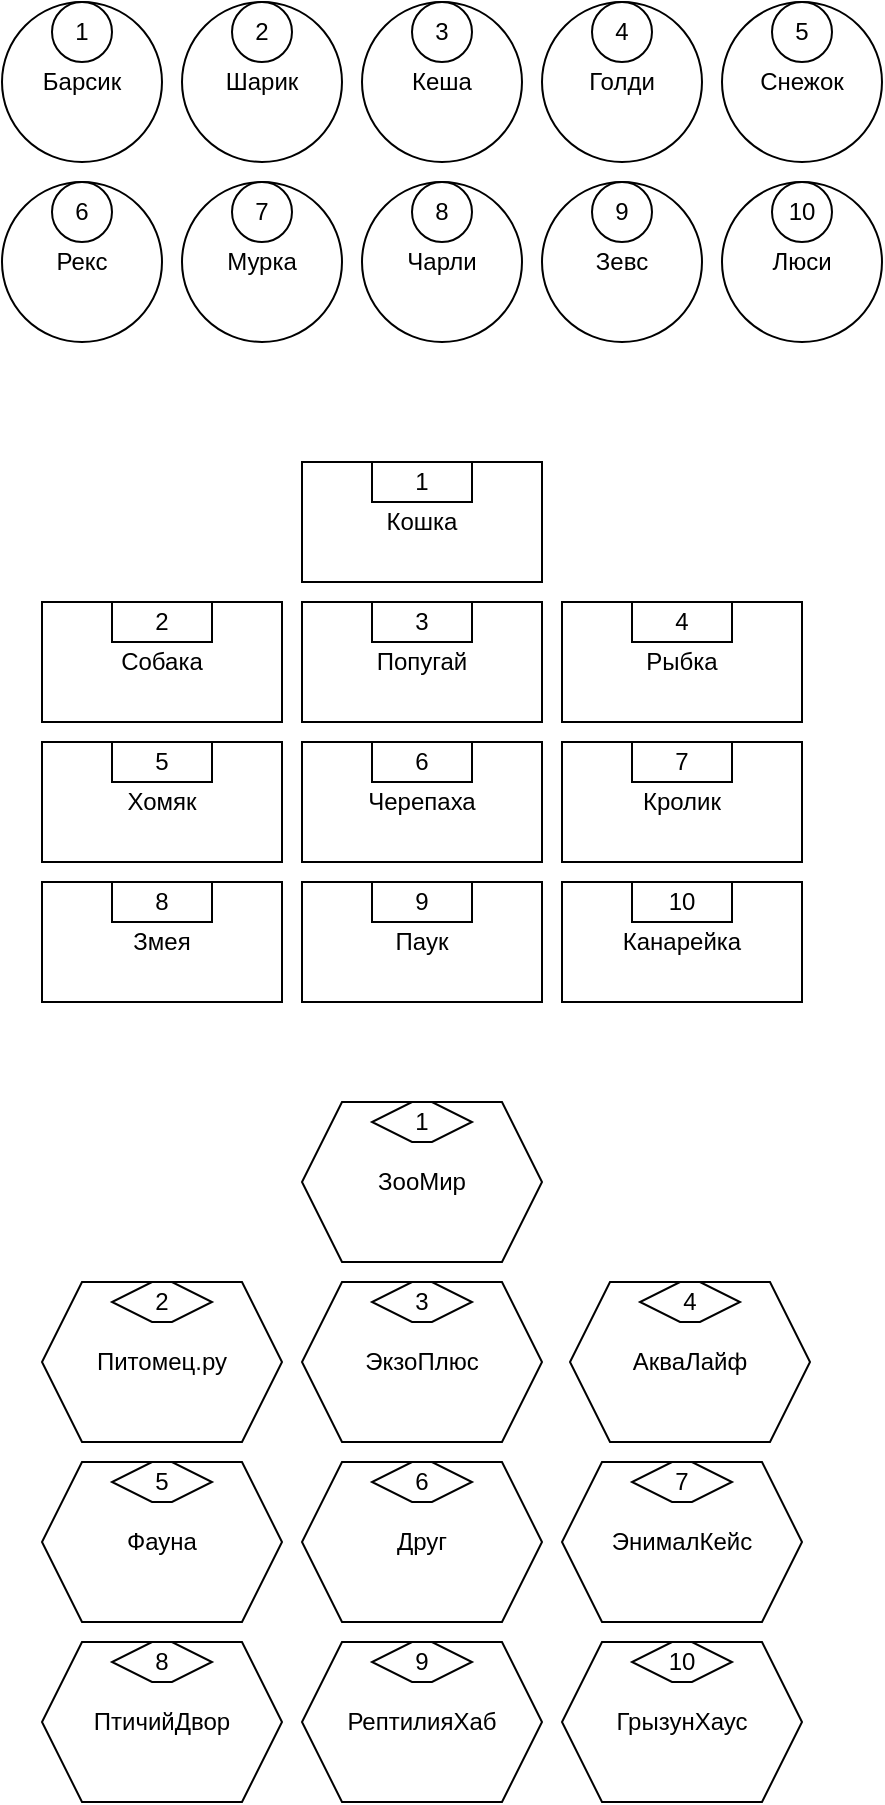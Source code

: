<mxfile version="27.0.3" pages="4">
  <diagram name="Структура данных (Узлы)" id="15qBruX4MqZ-LwKym5VI">
    <mxGraphModel dx="467" dy="623" grid="1" gridSize="10" guides="1" tooltips="1" connect="1" arrows="1" fold="1" page="1" pageScale="1" pageWidth="827" pageHeight="1169" math="0" shadow="0">
      <root>
        <mxCell id="0" />
        <mxCell id="1" parent="0" />
        <mxCell id="lPIlphAy05by9hnTSTYe-3" value="" style="group" vertex="1" connectable="0" parent="1">
          <mxGeometry x="130" y="220" width="80" height="80" as="geometry" />
        </mxCell>
        <mxCell id="lPIlphAy05by9hnTSTYe-1" value="Барсик" style="ellipse;whiteSpace=wrap;html=1;aspect=fixed;" vertex="1" parent="lPIlphAy05by9hnTSTYe-3">
          <mxGeometry width="80" height="80" as="geometry" />
        </mxCell>
        <mxCell id="lPIlphAy05by9hnTSTYe-22" style="edgeStyle=none;curved=1;rounded=0;orthogonalLoop=1;jettySize=auto;html=1;exitX=0.5;exitY=1;exitDx=0;exitDy=0;fontSize=12;startSize=8;endSize=8;" edge="1" parent="lPIlphAy05by9hnTSTYe-3" source="lPIlphAy05by9hnTSTYe-2" target="lPIlphAy05by9hnTSTYe-1">
          <mxGeometry relative="1" as="geometry" />
        </mxCell>
        <mxCell id="lPIlphAy05by9hnTSTYe-2" value="1" style="ellipse;whiteSpace=wrap;html=1;aspect=fixed;" vertex="1" parent="lPIlphAy05by9hnTSTYe-3">
          <mxGeometry x="25" width="30" height="30" as="geometry" />
        </mxCell>
        <mxCell id="lPIlphAy05by9hnTSTYe-4" value="" style="group" vertex="1" connectable="0" parent="1">
          <mxGeometry x="220" y="310" width="80" height="80" as="geometry" />
        </mxCell>
        <mxCell id="lPIlphAy05by9hnTSTYe-5" value="Мурка" style="ellipse;whiteSpace=wrap;html=1;aspect=fixed;" vertex="1" parent="lPIlphAy05by9hnTSTYe-4">
          <mxGeometry width="80" height="80" as="geometry" />
        </mxCell>
        <mxCell id="lPIlphAy05by9hnTSTYe-6" value="7" style="ellipse;whiteSpace=wrap;html=1;aspect=fixed;" vertex="1" parent="lPIlphAy05by9hnTSTYe-4">
          <mxGeometry x="25" width="30" height="30" as="geometry" />
        </mxCell>
        <mxCell id="lPIlphAy05by9hnTSTYe-7" value="" style="group" vertex="1" connectable="0" parent="1">
          <mxGeometry x="310" y="220" width="80" height="80" as="geometry" />
        </mxCell>
        <mxCell id="lPIlphAy05by9hnTSTYe-8" value="Кеша" style="ellipse;whiteSpace=wrap;html=1;aspect=fixed;" vertex="1" parent="lPIlphAy05by9hnTSTYe-7">
          <mxGeometry width="80" height="80" as="geometry" />
        </mxCell>
        <mxCell id="lPIlphAy05by9hnTSTYe-9" value="3" style="ellipse;whiteSpace=wrap;html=1;aspect=fixed;" vertex="1" parent="lPIlphAy05by9hnTSTYe-7">
          <mxGeometry x="25" width="30" height="30" as="geometry" />
        </mxCell>
        <mxCell id="lPIlphAy05by9hnTSTYe-10" value="" style="group" vertex="1" connectable="0" parent="1">
          <mxGeometry x="220" y="220" width="80" height="80" as="geometry" />
        </mxCell>
        <mxCell id="lPIlphAy05by9hnTSTYe-11" value="Шарик" style="ellipse;whiteSpace=wrap;html=1;aspect=fixed;" vertex="1" parent="lPIlphAy05by9hnTSTYe-10">
          <mxGeometry width="80" height="80" as="geometry" />
        </mxCell>
        <mxCell id="lPIlphAy05by9hnTSTYe-12" value="2" style="ellipse;whiteSpace=wrap;html=1;aspect=fixed;" vertex="1" parent="lPIlphAy05by9hnTSTYe-10">
          <mxGeometry x="25" width="30" height="30" as="geometry" />
        </mxCell>
        <mxCell id="lPIlphAy05by9hnTSTYe-13" value="" style="group" vertex="1" connectable="0" parent="1">
          <mxGeometry x="400" y="220" width="80" height="80" as="geometry" />
        </mxCell>
        <mxCell id="lPIlphAy05by9hnTSTYe-14" value="Голди" style="ellipse;whiteSpace=wrap;html=1;aspect=fixed;" vertex="1" parent="lPIlphAy05by9hnTSTYe-13">
          <mxGeometry width="80" height="80" as="geometry" />
        </mxCell>
        <mxCell id="lPIlphAy05by9hnTSTYe-15" value="4" style="ellipse;whiteSpace=wrap;html=1;aspect=fixed;" vertex="1" parent="lPIlphAy05by9hnTSTYe-13">
          <mxGeometry x="25" width="30" height="30" as="geometry" />
        </mxCell>
        <mxCell id="lPIlphAy05by9hnTSTYe-16" value="" style="group" vertex="1" connectable="0" parent="1">
          <mxGeometry x="310" y="310" width="80" height="80" as="geometry" />
        </mxCell>
        <mxCell id="lPIlphAy05by9hnTSTYe-17" value="Чарли" style="ellipse;whiteSpace=wrap;html=1;aspect=fixed;" vertex="1" parent="lPIlphAy05by9hnTSTYe-16">
          <mxGeometry width="80" height="80" as="geometry" />
        </mxCell>
        <mxCell id="lPIlphAy05by9hnTSTYe-18" value="8" style="ellipse;whiteSpace=wrap;html=1;aspect=fixed;" vertex="1" parent="lPIlphAy05by9hnTSTYe-16">
          <mxGeometry x="25" width="30" height="30" as="geometry" />
        </mxCell>
        <mxCell id="lPIlphAy05by9hnTSTYe-19" value="" style="group" vertex="1" connectable="0" parent="1">
          <mxGeometry x="130" y="310" width="80" height="80" as="geometry" />
        </mxCell>
        <mxCell id="lPIlphAy05by9hnTSTYe-20" value="Рекс" style="ellipse;whiteSpace=wrap;html=1;aspect=fixed;" vertex="1" parent="lPIlphAy05by9hnTSTYe-19">
          <mxGeometry width="80" height="80" as="geometry" />
        </mxCell>
        <mxCell id="lPIlphAy05by9hnTSTYe-21" value="6" style="ellipse;whiteSpace=wrap;html=1;aspect=fixed;" vertex="1" parent="lPIlphAy05by9hnTSTYe-19">
          <mxGeometry x="25" width="30" height="30" as="geometry" />
        </mxCell>
        <mxCell id="lPIlphAy05by9hnTSTYe-23" value="" style="group" vertex="1" connectable="0" parent="1">
          <mxGeometry x="400" y="310" width="80" height="80" as="geometry" />
        </mxCell>
        <mxCell id="lPIlphAy05by9hnTSTYe-24" value="Зевс" style="ellipse;whiteSpace=wrap;html=1;aspect=fixed;" vertex="1" parent="lPIlphAy05by9hnTSTYe-23">
          <mxGeometry width="80" height="80" as="geometry" />
        </mxCell>
        <mxCell id="lPIlphAy05by9hnTSTYe-25" value="9" style="ellipse;whiteSpace=wrap;html=1;aspect=fixed;" vertex="1" parent="lPIlphAy05by9hnTSTYe-23">
          <mxGeometry x="25" width="30" height="30" as="geometry" />
        </mxCell>
        <mxCell id="lPIlphAy05by9hnTSTYe-26" value="" style="group" vertex="1" connectable="0" parent="1">
          <mxGeometry x="490" y="220" width="80" height="80" as="geometry" />
        </mxCell>
        <mxCell id="lPIlphAy05by9hnTSTYe-27" value="Снежок" style="ellipse;whiteSpace=wrap;html=1;aspect=fixed;" vertex="1" parent="lPIlphAy05by9hnTSTYe-26">
          <mxGeometry width="80" height="80" as="geometry" />
        </mxCell>
        <mxCell id="lPIlphAy05by9hnTSTYe-28" value="5" style="ellipse;whiteSpace=wrap;html=1;aspect=fixed;" vertex="1" parent="lPIlphAy05by9hnTSTYe-26">
          <mxGeometry x="25" width="30" height="30" as="geometry" />
        </mxCell>
        <mxCell id="lPIlphAy05by9hnTSTYe-30" value="" style="group" vertex="1" connectable="0" parent="1">
          <mxGeometry x="490" y="310" width="80" height="80" as="geometry" />
        </mxCell>
        <mxCell id="lPIlphAy05by9hnTSTYe-31" value="Люси" style="ellipse;whiteSpace=wrap;html=1;aspect=fixed;" vertex="1" parent="lPIlphAy05by9hnTSTYe-30">
          <mxGeometry width="80" height="80" as="geometry" />
        </mxCell>
        <mxCell id="lPIlphAy05by9hnTSTYe-32" value="10" style="ellipse;whiteSpace=wrap;html=1;aspect=fixed;" vertex="1" parent="lPIlphAy05by9hnTSTYe-30">
          <mxGeometry x="25" width="30" height="30" as="geometry" />
        </mxCell>
        <mxCell id="lPIlphAy05by9hnTSTYe-39" value="" style="group" vertex="1" connectable="0" parent="1">
          <mxGeometry x="280" y="450" width="120" height="60" as="geometry" />
        </mxCell>
        <mxCell id="lPIlphAy05by9hnTSTYe-37" value="Кошка" style="rounded=0;whiteSpace=wrap;html=1;" vertex="1" parent="lPIlphAy05by9hnTSTYe-39">
          <mxGeometry width="120" height="60" as="geometry" />
        </mxCell>
        <mxCell id="lPIlphAy05by9hnTSTYe-38" value="1" style="rounded=0;whiteSpace=wrap;html=1;" vertex="1" parent="lPIlphAy05by9hnTSTYe-39">
          <mxGeometry x="35" width="50" height="20" as="geometry" />
        </mxCell>
        <mxCell id="lPIlphAy05by9hnTSTYe-40" value="" style="group" vertex="1" connectable="0" parent="1">
          <mxGeometry x="410" y="520" width="120" height="60" as="geometry" />
        </mxCell>
        <mxCell id="lPIlphAy05by9hnTSTYe-41" value="Рыбка" style="rounded=0;whiteSpace=wrap;html=1;" vertex="1" parent="lPIlphAy05by9hnTSTYe-40">
          <mxGeometry width="120" height="60" as="geometry" />
        </mxCell>
        <mxCell id="lPIlphAy05by9hnTSTYe-42" value="4" style="rounded=0;whiteSpace=wrap;html=1;" vertex="1" parent="lPIlphAy05by9hnTSTYe-40">
          <mxGeometry x="35" width="50" height="20" as="geometry" />
        </mxCell>
        <mxCell id="lPIlphAy05by9hnTSTYe-43" value="" style="group" vertex="1" connectable="0" parent="1">
          <mxGeometry x="280" y="520" width="120" height="60" as="geometry" />
        </mxCell>
        <mxCell id="lPIlphAy05by9hnTSTYe-44" value="Попугай" style="rounded=0;whiteSpace=wrap;html=1;" vertex="1" parent="lPIlphAy05by9hnTSTYe-43">
          <mxGeometry width="120" height="60" as="geometry" />
        </mxCell>
        <mxCell id="lPIlphAy05by9hnTSTYe-45" value="3" style="rounded=0;whiteSpace=wrap;html=1;" vertex="1" parent="lPIlphAy05by9hnTSTYe-43">
          <mxGeometry x="35" width="50" height="20" as="geometry" />
        </mxCell>
        <mxCell id="lPIlphAy05by9hnTSTYe-46" value="" style="group" vertex="1" connectable="0" parent="1">
          <mxGeometry x="150" y="520" width="120" height="60" as="geometry" />
        </mxCell>
        <mxCell id="lPIlphAy05by9hnTSTYe-47" value="Собака" style="rounded=0;whiteSpace=wrap;html=1;" vertex="1" parent="lPIlphAy05by9hnTSTYe-46">
          <mxGeometry width="120" height="60" as="geometry" />
        </mxCell>
        <mxCell id="lPIlphAy05by9hnTSTYe-48" value="2" style="rounded=0;whiteSpace=wrap;html=1;" vertex="1" parent="lPIlphAy05by9hnTSTYe-46">
          <mxGeometry x="35" width="50" height="20" as="geometry" />
        </mxCell>
        <mxCell id="lPIlphAy05by9hnTSTYe-49" value="" style="group" vertex="1" connectable="0" parent="1">
          <mxGeometry x="150" y="660" width="120" height="60" as="geometry" />
        </mxCell>
        <mxCell id="lPIlphAy05by9hnTSTYe-50" value="Змея" style="rounded=0;whiteSpace=wrap;html=1;" vertex="1" parent="lPIlphAy05by9hnTSTYe-49">
          <mxGeometry width="120" height="60" as="geometry" />
        </mxCell>
        <mxCell id="lPIlphAy05by9hnTSTYe-51" value="8" style="rounded=0;whiteSpace=wrap;html=1;" vertex="1" parent="lPIlphAy05by9hnTSTYe-49">
          <mxGeometry x="35" width="50" height="20" as="geometry" />
        </mxCell>
        <mxCell id="lPIlphAy05by9hnTSTYe-52" value="" style="group" vertex="1" connectable="0" parent="1">
          <mxGeometry x="280" y="660" width="120" height="60" as="geometry" />
        </mxCell>
        <mxCell id="lPIlphAy05by9hnTSTYe-53" value="Паук" style="rounded=0;whiteSpace=wrap;html=1;" vertex="1" parent="lPIlphAy05by9hnTSTYe-52">
          <mxGeometry width="120" height="60" as="geometry" />
        </mxCell>
        <mxCell id="lPIlphAy05by9hnTSTYe-54" value="9" style="rounded=0;whiteSpace=wrap;html=1;" vertex="1" parent="lPIlphAy05by9hnTSTYe-52">
          <mxGeometry x="35" width="50" height="20" as="geometry" />
        </mxCell>
        <mxCell id="lPIlphAy05by9hnTSTYe-55" value="" style="group" vertex="1" connectable="0" parent="1">
          <mxGeometry x="410" y="660" width="120" height="60" as="geometry" />
        </mxCell>
        <mxCell id="lPIlphAy05by9hnTSTYe-56" value="Канарейка" style="rounded=0;whiteSpace=wrap;html=1;" vertex="1" parent="lPIlphAy05by9hnTSTYe-55">
          <mxGeometry width="120" height="60" as="geometry" />
        </mxCell>
        <mxCell id="lPIlphAy05by9hnTSTYe-57" value="10" style="rounded=0;whiteSpace=wrap;html=1;" vertex="1" parent="lPIlphAy05by9hnTSTYe-55">
          <mxGeometry x="35" width="50" height="20" as="geometry" />
        </mxCell>
        <mxCell id="lPIlphAy05by9hnTSTYe-58" value="" style="group" vertex="1" connectable="0" parent="1">
          <mxGeometry x="410" y="590" width="120" height="60" as="geometry" />
        </mxCell>
        <mxCell id="lPIlphAy05by9hnTSTYe-59" value="Кролик" style="rounded=0;whiteSpace=wrap;html=1;" vertex="1" parent="lPIlphAy05by9hnTSTYe-58">
          <mxGeometry width="120" height="60" as="geometry" />
        </mxCell>
        <mxCell id="lPIlphAy05by9hnTSTYe-60" value="7" style="rounded=0;whiteSpace=wrap;html=1;" vertex="1" parent="lPIlphAy05by9hnTSTYe-58">
          <mxGeometry x="35" width="50" height="20" as="geometry" />
        </mxCell>
        <mxCell id="lPIlphAy05by9hnTSTYe-61" value="" style="group" vertex="1" connectable="0" parent="1">
          <mxGeometry x="280" y="590" width="120" height="60" as="geometry" />
        </mxCell>
        <mxCell id="lPIlphAy05by9hnTSTYe-62" value="Черепаха" style="rounded=0;whiteSpace=wrap;html=1;" vertex="1" parent="lPIlphAy05by9hnTSTYe-61">
          <mxGeometry width="120" height="60" as="geometry" />
        </mxCell>
        <mxCell id="lPIlphAy05by9hnTSTYe-63" value="6" style="rounded=0;whiteSpace=wrap;html=1;" vertex="1" parent="lPIlphAy05by9hnTSTYe-61">
          <mxGeometry x="35" width="50" height="20" as="geometry" />
        </mxCell>
        <mxCell id="lPIlphAy05by9hnTSTYe-64" value="" style="group" vertex="1" connectable="0" parent="1">
          <mxGeometry x="150" y="590" width="120" height="60" as="geometry" />
        </mxCell>
        <mxCell id="lPIlphAy05by9hnTSTYe-65" value="Хомяк" style="rounded=0;whiteSpace=wrap;html=1;" vertex="1" parent="lPIlphAy05by9hnTSTYe-64">
          <mxGeometry width="120" height="60" as="geometry" />
        </mxCell>
        <mxCell id="lPIlphAy05by9hnTSTYe-66" value="5" style="rounded=0;whiteSpace=wrap;html=1;" vertex="1" parent="lPIlphAy05by9hnTSTYe-64">
          <mxGeometry x="35" width="50" height="20" as="geometry" />
        </mxCell>
        <mxCell id="lPIlphAy05by9hnTSTYe-71" value="" style="group" vertex="1" connectable="0" parent="1">
          <mxGeometry x="414" y="860" width="120" height="80" as="geometry" />
        </mxCell>
        <mxCell id="lPIlphAy05by9hnTSTYe-68" value="АкваЛайф" style="shape=hexagon;perimeter=hexagonPerimeter2;whiteSpace=wrap;html=1;fixedSize=1;" vertex="1" parent="lPIlphAy05by9hnTSTYe-71">
          <mxGeometry width="120" height="80" as="geometry" />
        </mxCell>
        <mxCell id="lPIlphAy05by9hnTSTYe-69" value="4" style="shape=hexagon;perimeter=hexagonPerimeter2;whiteSpace=wrap;html=1;fixedSize=1;" vertex="1" parent="lPIlphAy05by9hnTSTYe-71">
          <mxGeometry x="35" width="50" height="20" as="geometry" />
        </mxCell>
        <mxCell id="lPIlphAy05by9hnTSTYe-72" value="" style="group" vertex="1" connectable="0" parent="1">
          <mxGeometry x="410" y="950" width="120" height="80" as="geometry" />
        </mxCell>
        <mxCell id="lPIlphAy05by9hnTSTYe-73" value="ЭнималКейс" style="shape=hexagon;perimeter=hexagonPerimeter2;whiteSpace=wrap;html=1;fixedSize=1;" vertex="1" parent="lPIlphAy05by9hnTSTYe-72">
          <mxGeometry width="120" height="80" as="geometry" />
        </mxCell>
        <mxCell id="lPIlphAy05by9hnTSTYe-74" value="7" style="shape=hexagon;perimeter=hexagonPerimeter2;whiteSpace=wrap;html=1;fixedSize=1;" vertex="1" parent="lPIlphAy05by9hnTSTYe-72">
          <mxGeometry x="35" width="50" height="20" as="geometry" />
        </mxCell>
        <mxCell id="lPIlphAy05by9hnTSTYe-75" value="" style="group" vertex="1" connectable="0" parent="1">
          <mxGeometry x="280" y="950" width="120" height="80" as="geometry" />
        </mxCell>
        <mxCell id="lPIlphAy05by9hnTSTYe-76" value="Друг" style="shape=hexagon;perimeter=hexagonPerimeter2;whiteSpace=wrap;html=1;fixedSize=1;" vertex="1" parent="lPIlphAy05by9hnTSTYe-75">
          <mxGeometry width="120" height="80" as="geometry" />
        </mxCell>
        <mxCell id="lPIlphAy05by9hnTSTYe-77" value="6" style="shape=hexagon;perimeter=hexagonPerimeter2;whiteSpace=wrap;html=1;fixedSize=1;" vertex="1" parent="lPIlphAy05by9hnTSTYe-75">
          <mxGeometry x="35" width="50" height="20" as="geometry" />
        </mxCell>
        <mxCell id="lPIlphAy05by9hnTSTYe-78" value="" style="group" vertex="1" connectable="0" parent="1">
          <mxGeometry x="150" y="1040" width="120" height="80" as="geometry" />
        </mxCell>
        <mxCell id="lPIlphAy05by9hnTSTYe-79" value="ПтичийДвор" style="shape=hexagon;perimeter=hexagonPerimeter2;whiteSpace=wrap;html=1;fixedSize=1;" vertex="1" parent="lPIlphAy05by9hnTSTYe-78">
          <mxGeometry width="120" height="80" as="geometry" />
        </mxCell>
        <mxCell id="lPIlphAy05by9hnTSTYe-80" value="8" style="shape=hexagon;perimeter=hexagonPerimeter2;whiteSpace=wrap;html=1;fixedSize=1;" vertex="1" parent="lPIlphAy05by9hnTSTYe-78">
          <mxGeometry x="35" width="50" height="20" as="geometry" />
        </mxCell>
        <mxCell id="lPIlphAy05by9hnTSTYe-81" value="" style="group" vertex="1" connectable="0" parent="1">
          <mxGeometry x="280" y="860" width="120" height="80" as="geometry" />
        </mxCell>
        <mxCell id="lPIlphAy05by9hnTSTYe-82" value="ЭкзоПлюс" style="shape=hexagon;perimeter=hexagonPerimeter2;whiteSpace=wrap;html=1;fixedSize=1;" vertex="1" parent="lPIlphAy05by9hnTSTYe-81">
          <mxGeometry width="120" height="80" as="geometry" />
        </mxCell>
        <mxCell id="lPIlphAy05by9hnTSTYe-83" value="3" style="shape=hexagon;perimeter=hexagonPerimeter2;whiteSpace=wrap;html=1;fixedSize=1;" vertex="1" parent="lPIlphAy05by9hnTSTYe-81">
          <mxGeometry x="35" width="50" height="20" as="geometry" />
        </mxCell>
        <mxCell id="lPIlphAy05by9hnTSTYe-87" value="" style="group" vertex="1" connectable="0" parent="1">
          <mxGeometry x="410" y="1040" width="120" height="80" as="geometry" />
        </mxCell>
        <mxCell id="lPIlphAy05by9hnTSTYe-88" value="ГрызунХаус" style="shape=hexagon;perimeter=hexagonPerimeter2;whiteSpace=wrap;html=1;fixedSize=1;" vertex="1" parent="lPIlphAy05by9hnTSTYe-87">
          <mxGeometry width="120" height="80" as="geometry" />
        </mxCell>
        <mxCell id="lPIlphAy05by9hnTSTYe-89" value="10" style="shape=hexagon;perimeter=hexagonPerimeter2;whiteSpace=wrap;html=1;fixedSize=1;" vertex="1" parent="lPIlphAy05by9hnTSTYe-87">
          <mxGeometry x="35" width="50" height="20" as="geometry" />
        </mxCell>
        <mxCell id="lPIlphAy05by9hnTSTYe-90" value="" style="group" vertex="1" connectable="0" parent="1">
          <mxGeometry x="280" y="1040" width="120" height="80" as="geometry" />
        </mxCell>
        <mxCell id="lPIlphAy05by9hnTSTYe-91" value="РептилияХаб" style="shape=hexagon;perimeter=hexagonPerimeter2;whiteSpace=wrap;html=1;fixedSize=1;" vertex="1" parent="lPIlphAy05by9hnTSTYe-90">
          <mxGeometry width="120" height="80" as="geometry" />
        </mxCell>
        <mxCell id="lPIlphAy05by9hnTSTYe-92" value="9" style="shape=hexagon;perimeter=hexagonPerimeter2;whiteSpace=wrap;html=1;fixedSize=1;" vertex="1" parent="lPIlphAy05by9hnTSTYe-90">
          <mxGeometry x="35" width="50" height="20" as="geometry" />
        </mxCell>
        <mxCell id="lPIlphAy05by9hnTSTYe-96" value="5" style="group" vertex="1" connectable="0" parent="1">
          <mxGeometry x="150" y="950" width="120" height="80" as="geometry" />
        </mxCell>
        <mxCell id="lPIlphAy05by9hnTSTYe-97" value="Фауна" style="shape=hexagon;perimeter=hexagonPerimeter2;whiteSpace=wrap;html=1;fixedSize=1;" vertex="1" parent="lPIlphAy05by9hnTSTYe-96">
          <mxGeometry width="120" height="80" as="geometry" />
        </mxCell>
        <mxCell id="lPIlphAy05by9hnTSTYe-98" value="5" style="shape=hexagon;perimeter=hexagonPerimeter2;whiteSpace=wrap;html=1;fixedSize=1;" vertex="1" parent="lPIlphAy05by9hnTSTYe-96">
          <mxGeometry x="35" width="50" height="20" as="geometry" />
        </mxCell>
        <mxCell id="lPIlphAy05by9hnTSTYe-99" value="" style="group" vertex="1" connectable="0" parent="1">
          <mxGeometry x="150" y="860" width="120" height="80" as="geometry" />
        </mxCell>
        <mxCell id="lPIlphAy05by9hnTSTYe-100" value="Питомец.ру" style="shape=hexagon;perimeter=hexagonPerimeter2;whiteSpace=wrap;html=1;fixedSize=1;" vertex="1" parent="lPIlphAy05by9hnTSTYe-99">
          <mxGeometry width="120" height="80" as="geometry" />
        </mxCell>
        <mxCell id="lPIlphAy05by9hnTSTYe-101" value="2" style="shape=hexagon;perimeter=hexagonPerimeter2;whiteSpace=wrap;html=1;fixedSize=1;" vertex="1" parent="lPIlphAy05by9hnTSTYe-99">
          <mxGeometry x="35" width="50" height="20" as="geometry" />
        </mxCell>
        <mxCell id="lPIlphAy05by9hnTSTYe-102" value="" style="group" vertex="1" connectable="0" parent="1">
          <mxGeometry x="280" y="770" width="120" height="80" as="geometry" />
        </mxCell>
        <mxCell id="lPIlphAy05by9hnTSTYe-103" value="ЗооМир" style="shape=hexagon;perimeter=hexagonPerimeter2;whiteSpace=wrap;html=1;fixedSize=1;" vertex="1" parent="lPIlphAy05by9hnTSTYe-102">
          <mxGeometry width="120" height="80" as="geometry" />
        </mxCell>
        <mxCell id="lPIlphAy05by9hnTSTYe-104" value="1" style="shape=hexagon;perimeter=hexagonPerimeter2;whiteSpace=wrap;html=1;fixedSize=1;" vertex="1" parent="lPIlphAy05by9hnTSTYe-102">
          <mxGeometry x="35" width="50" height="20" as="geometry" />
        </mxCell>
      </root>
    </mxGraphModel>
  </diagram>
  <diagram id="JviLrVjDSXdrWI_tPH1k" name="BelongsToSpecies">
    <mxGraphModel dx="1240" dy="831" grid="1" gridSize="10" guides="1" tooltips="1" connect="1" arrows="1" fold="1" page="0" pageScale="1" pageWidth="827" pageHeight="1169" math="0" shadow="0">
      <root>
        <mxCell id="0" />
        <mxCell id="1" parent="0" />
        <mxCell id="JXAqoLL4CY_ZPFlpsD5y-1" value="" style="group" vertex="1" connectable="0" parent="1">
          <mxGeometry x="100" y="90" width="80" height="80" as="geometry" />
        </mxCell>
        <mxCell id="JXAqoLL4CY_ZPFlpsD5y-2" value="Барсик" style="ellipse;whiteSpace=wrap;html=1;aspect=fixed;" vertex="1" parent="JXAqoLL4CY_ZPFlpsD5y-1">
          <mxGeometry width="80" height="80" as="geometry" />
        </mxCell>
        <mxCell id="JXAqoLL4CY_ZPFlpsD5y-3" style="edgeStyle=none;curved=1;rounded=0;orthogonalLoop=1;jettySize=auto;html=1;exitX=0.5;exitY=1;exitDx=0;exitDy=0;fontSize=12;startSize=8;endSize=8;" edge="1" parent="JXAqoLL4CY_ZPFlpsD5y-1" source="JXAqoLL4CY_ZPFlpsD5y-4" target="JXAqoLL4CY_ZPFlpsD5y-2">
          <mxGeometry relative="1" as="geometry" />
        </mxCell>
        <mxCell id="JXAqoLL4CY_ZPFlpsD5y-4" value="1" style="ellipse;whiteSpace=wrap;html=1;aspect=fixed;" vertex="1" parent="JXAqoLL4CY_ZPFlpsD5y-1">
          <mxGeometry x="25" width="30" height="30" as="geometry" />
        </mxCell>
        <mxCell id="JXAqoLL4CY_ZPFlpsD5y-5" value="" style="group" vertex="1" connectable="0" parent="1">
          <mxGeometry x="-50" y="90" width="80" height="80" as="geometry" />
        </mxCell>
        <mxCell id="JXAqoLL4CY_ZPFlpsD5y-6" value="Мурка" style="ellipse;whiteSpace=wrap;html=1;aspect=fixed;" vertex="1" parent="JXAqoLL4CY_ZPFlpsD5y-5">
          <mxGeometry width="80" height="80" as="geometry" />
        </mxCell>
        <mxCell id="JXAqoLL4CY_ZPFlpsD5y-7" value="7" style="ellipse;whiteSpace=wrap;html=1;aspect=fixed;" vertex="1" parent="JXAqoLL4CY_ZPFlpsD5y-5">
          <mxGeometry x="25" width="30" height="30" as="geometry" />
        </mxCell>
        <mxCell id="JXAqoLL4CY_ZPFlpsD5y-8" value="" style="group" vertex="1" connectable="0" parent="1">
          <mxGeometry x="520" y="110" width="80" height="80" as="geometry" />
        </mxCell>
        <mxCell id="JXAqoLL4CY_ZPFlpsD5y-9" value="Кеша" style="ellipse;whiteSpace=wrap;html=1;aspect=fixed;" vertex="1" parent="JXAqoLL4CY_ZPFlpsD5y-8">
          <mxGeometry width="80" height="80" as="geometry" />
        </mxCell>
        <mxCell id="JXAqoLL4CY_ZPFlpsD5y-10" value="3" style="ellipse;whiteSpace=wrap;html=1;aspect=fixed;" vertex="1" parent="JXAqoLL4CY_ZPFlpsD5y-8">
          <mxGeometry x="25" width="30" height="30" as="geometry" />
        </mxCell>
        <mxCell id="JXAqoLL4CY_ZPFlpsD5y-11" value="" style="group" vertex="1" connectable="0" parent="1">
          <mxGeometry x="200" y="90" width="80" height="80" as="geometry" />
        </mxCell>
        <mxCell id="JXAqoLL4CY_ZPFlpsD5y-12" value="Шарик" style="ellipse;whiteSpace=wrap;html=1;aspect=fixed;" vertex="1" parent="JXAqoLL4CY_ZPFlpsD5y-11">
          <mxGeometry width="80" height="80" as="geometry" />
        </mxCell>
        <mxCell id="JXAqoLL4CY_ZPFlpsD5y-13" value="2" style="ellipse;whiteSpace=wrap;html=1;aspect=fixed;" vertex="1" parent="JXAqoLL4CY_ZPFlpsD5y-11">
          <mxGeometry x="25" width="30" height="30" as="geometry" />
        </mxCell>
        <mxCell id="JXAqoLL4CY_ZPFlpsD5y-14" value="" style="group" vertex="1" connectable="0" parent="1">
          <mxGeometry x="690" y="110" width="80" height="80" as="geometry" />
        </mxCell>
        <mxCell id="JXAqoLL4CY_ZPFlpsD5y-15" value="Голди" style="ellipse;whiteSpace=wrap;html=1;aspect=fixed;" vertex="1" parent="JXAqoLL4CY_ZPFlpsD5y-14">
          <mxGeometry width="80" height="80" as="geometry" />
        </mxCell>
        <mxCell id="JXAqoLL4CY_ZPFlpsD5y-16" value="4" style="ellipse;whiteSpace=wrap;html=1;aspect=fixed;" vertex="1" parent="JXAqoLL4CY_ZPFlpsD5y-14">
          <mxGeometry x="25" width="30" height="30" as="geometry" />
        </mxCell>
        <mxCell id="JXAqoLL4CY_ZPFlpsD5y-17" value="" style="group" vertex="1" connectable="0" parent="1">
          <mxGeometry x="520" y="320" width="80" height="80" as="geometry" />
        </mxCell>
        <mxCell id="JXAqoLL4CY_ZPFlpsD5y-18" value="Чарли" style="ellipse;whiteSpace=wrap;html=1;aspect=fixed;" vertex="1" parent="JXAqoLL4CY_ZPFlpsD5y-17">
          <mxGeometry width="80" height="80" as="geometry" />
        </mxCell>
        <mxCell id="JXAqoLL4CY_ZPFlpsD5y-19" value="8" style="ellipse;whiteSpace=wrap;html=1;aspect=fixed;" vertex="1" parent="JXAqoLL4CY_ZPFlpsD5y-17">
          <mxGeometry x="25" width="30" height="30" as="geometry" />
        </mxCell>
        <mxCell id="JXAqoLL4CY_ZPFlpsD5y-23" value="" style="group" vertex="1" connectable="0" parent="1">
          <mxGeometry x="690" y="320" width="80" height="80" as="geometry" />
        </mxCell>
        <mxCell id="JXAqoLL4CY_ZPFlpsD5y-24" value="Зевс" style="ellipse;whiteSpace=wrap;html=1;aspect=fixed;" vertex="1" parent="JXAqoLL4CY_ZPFlpsD5y-23">
          <mxGeometry width="80" height="80" as="geometry" />
        </mxCell>
        <mxCell id="JXAqoLL4CY_ZPFlpsD5y-25" value="9" style="ellipse;whiteSpace=wrap;html=1;aspect=fixed;" vertex="1" parent="JXAqoLL4CY_ZPFlpsD5y-23">
          <mxGeometry x="25" width="30" height="30" as="geometry" />
        </mxCell>
        <mxCell id="JXAqoLL4CY_ZPFlpsD5y-26" value="" style="group" vertex="1" connectable="0" parent="1">
          <mxGeometry x="20" y="320" width="80" height="80" as="geometry" />
        </mxCell>
        <mxCell id="JXAqoLL4CY_ZPFlpsD5y-27" value="Снежок" style="ellipse;whiteSpace=wrap;html=1;aspect=fixed;" vertex="1" parent="JXAqoLL4CY_ZPFlpsD5y-26">
          <mxGeometry width="80" height="80" as="geometry" />
        </mxCell>
        <mxCell id="JXAqoLL4CY_ZPFlpsD5y-28" value="5" style="ellipse;whiteSpace=wrap;html=1;aspect=fixed;" vertex="1" parent="JXAqoLL4CY_ZPFlpsD5y-26">
          <mxGeometry x="25" width="30" height="30" as="geometry" />
        </mxCell>
        <mxCell id="JXAqoLL4CY_ZPFlpsD5y-29" value="" style="group" vertex="1" connectable="0" parent="1">
          <mxGeometry x="290" y="320" width="80" height="80" as="geometry" />
        </mxCell>
        <mxCell id="JXAqoLL4CY_ZPFlpsD5y-30" value="Люси" style="ellipse;whiteSpace=wrap;html=1;aspect=fixed;" vertex="1" parent="JXAqoLL4CY_ZPFlpsD5y-29">
          <mxGeometry width="80" height="80" as="geometry" />
        </mxCell>
        <mxCell id="JXAqoLL4CY_ZPFlpsD5y-31" value="10" style="ellipse;whiteSpace=wrap;html=1;aspect=fixed;" vertex="1" parent="JXAqoLL4CY_ZPFlpsD5y-29">
          <mxGeometry x="25" width="30" height="30" as="geometry" />
        </mxCell>
        <mxCell id="PM_nFKQt89ezCvQLMRqg-1" value="" style="group" vertex="1" connectable="0" parent="1">
          <mxGeometry width="120" height="60" as="geometry" />
        </mxCell>
        <mxCell id="PM_nFKQt89ezCvQLMRqg-2" value="Кошка" style="rounded=0;whiteSpace=wrap;html=1;" vertex="1" parent="PM_nFKQt89ezCvQLMRqg-1">
          <mxGeometry width="120" height="60" as="geometry" />
        </mxCell>
        <mxCell id="PM_nFKQt89ezCvQLMRqg-3" value="1" style="rounded=0;whiteSpace=wrap;html=1;" vertex="1" parent="PM_nFKQt89ezCvQLMRqg-1">
          <mxGeometry x="35" width="50" height="20" as="geometry" />
        </mxCell>
        <mxCell id="PM_nFKQt89ezCvQLMRqg-4" value="" style="group" vertex="1" connectable="0" parent="1">
          <mxGeometry x="670" width="120" height="60" as="geometry" />
        </mxCell>
        <mxCell id="PM_nFKQt89ezCvQLMRqg-5" value="Рыбка" style="rounded=0;whiteSpace=wrap;html=1;" vertex="1" parent="PM_nFKQt89ezCvQLMRqg-4">
          <mxGeometry width="120" height="60" as="geometry" />
        </mxCell>
        <mxCell id="PM_nFKQt89ezCvQLMRqg-6" value="4" style="rounded=0;whiteSpace=wrap;html=1;" vertex="1" parent="PM_nFKQt89ezCvQLMRqg-4">
          <mxGeometry x="35" width="50" height="20" as="geometry" />
        </mxCell>
        <mxCell id="PM_nFKQt89ezCvQLMRqg-7" value="" style="group" vertex="1" connectable="0" parent="1">
          <mxGeometry x="500" width="120" height="60" as="geometry" />
        </mxCell>
        <mxCell id="PM_nFKQt89ezCvQLMRqg-8" value="Попугай" style="rounded=0;whiteSpace=wrap;html=1;" vertex="1" parent="PM_nFKQt89ezCvQLMRqg-7">
          <mxGeometry width="120" height="60" as="geometry" />
        </mxCell>
        <mxCell id="PM_nFKQt89ezCvQLMRqg-9" value="3" style="rounded=0;whiteSpace=wrap;html=1;" vertex="1" parent="PM_nFKQt89ezCvQLMRqg-7">
          <mxGeometry x="35" width="50" height="20" as="geometry" />
        </mxCell>
        <mxCell id="PM_nFKQt89ezCvQLMRqg-10" value="" style="group" vertex="1" connectable="0" parent="1">
          <mxGeometry x="270" width="120" height="60" as="geometry" />
        </mxCell>
        <mxCell id="PM_nFKQt89ezCvQLMRqg-11" value="Собака" style="rounded=0;whiteSpace=wrap;html=1;" vertex="1" parent="PM_nFKQt89ezCvQLMRqg-10">
          <mxGeometry width="120" height="60" as="geometry" />
        </mxCell>
        <mxCell id="PM_nFKQt89ezCvQLMRqg-58" value="2" style="rounded=0;whiteSpace=wrap;html=1;" vertex="1" parent="PM_nFKQt89ezCvQLMRqg-10">
          <mxGeometry x="35" width="50" height="20" as="geometry" />
        </mxCell>
        <mxCell id="PM_nFKQt89ezCvQLMRqg-13" value="" style="group" vertex="1" connectable="0" parent="1">
          <mxGeometry x="670" y="200" width="120" height="60" as="geometry" />
        </mxCell>
        <mxCell id="PM_nFKQt89ezCvQLMRqg-14" value="Змея" style="rounded=0;whiteSpace=wrap;html=1;" vertex="1" parent="PM_nFKQt89ezCvQLMRqg-13">
          <mxGeometry width="120" height="60" as="geometry" />
        </mxCell>
        <mxCell id="PM_nFKQt89ezCvQLMRqg-15" value="8" style="rounded=0;whiteSpace=wrap;html=1;" vertex="1" parent="PM_nFKQt89ezCvQLMRqg-13">
          <mxGeometry x="35" width="50" height="20" as="geometry" />
        </mxCell>
        <mxCell id="PM_nFKQt89ezCvQLMRqg-16" value="" style="group" vertex="1" connectable="0" parent="1">
          <mxGeometry y="440" width="120" height="60" as="geometry" />
        </mxCell>
        <mxCell id="PM_nFKQt89ezCvQLMRqg-17" value="Паук" style="rounded=0;whiteSpace=wrap;html=1;" vertex="1" parent="PM_nFKQt89ezCvQLMRqg-16">
          <mxGeometry width="120" height="60" as="geometry" />
        </mxCell>
        <mxCell id="PM_nFKQt89ezCvQLMRqg-18" value="9" style="rounded=0;whiteSpace=wrap;html=1;" vertex="1" parent="PM_nFKQt89ezCvQLMRqg-16">
          <mxGeometry x="35" width="50" height="20" as="geometry" />
        </mxCell>
        <mxCell id="PM_nFKQt89ezCvQLMRqg-19" value="" style="group" vertex="1" connectable="0" parent="1">
          <mxGeometry x="260" y="470" width="120" height="60" as="geometry" />
        </mxCell>
        <mxCell id="PM_nFKQt89ezCvQLMRqg-20" value="Канарейка" style="rounded=0;whiteSpace=wrap;html=1;" vertex="1" parent="PM_nFKQt89ezCvQLMRqg-19">
          <mxGeometry x="10" y="-30" width="120" height="60" as="geometry" />
        </mxCell>
        <mxCell id="PM_nFKQt89ezCvQLMRqg-22" value="" style="group" vertex="1" connectable="0" parent="1">
          <mxGeometry x="500" y="200" width="120" height="60" as="geometry" />
        </mxCell>
        <mxCell id="PM_nFKQt89ezCvQLMRqg-23" value="Кролик" style="rounded=0;whiteSpace=wrap;html=1;" vertex="1" parent="PM_nFKQt89ezCvQLMRqg-22">
          <mxGeometry width="120" height="60" as="geometry" />
        </mxCell>
        <mxCell id="PM_nFKQt89ezCvQLMRqg-24" value="7" style="rounded=0;whiteSpace=wrap;html=1;" vertex="1" parent="PM_nFKQt89ezCvQLMRqg-22">
          <mxGeometry x="35" width="50" height="20" as="geometry" />
        </mxCell>
        <mxCell id="PM_nFKQt89ezCvQLMRqg-25" value="" style="group" vertex="1" connectable="0" parent="1">
          <mxGeometry x="270" y="200" width="120" height="60" as="geometry" />
        </mxCell>
        <mxCell id="PM_nFKQt89ezCvQLMRqg-26" value="Черепаха" style="rounded=0;whiteSpace=wrap;html=1;" vertex="1" parent="PM_nFKQt89ezCvQLMRqg-25">
          <mxGeometry width="120" height="60" as="geometry" />
        </mxCell>
        <mxCell id="PM_nFKQt89ezCvQLMRqg-27" value="6" style="rounded=0;whiteSpace=wrap;html=1;" vertex="1" parent="PM_nFKQt89ezCvQLMRqg-25">
          <mxGeometry x="35" width="50" height="20" as="geometry" />
        </mxCell>
        <mxCell id="PM_nFKQt89ezCvQLMRqg-28" value="" style="group" vertex="1" connectable="0" parent="1">
          <mxGeometry y="200" width="120" height="60" as="geometry" />
        </mxCell>
        <mxCell id="PM_nFKQt89ezCvQLMRqg-29" value="Хомяк" style="rounded=0;whiteSpace=wrap;html=1;" vertex="1" parent="PM_nFKQt89ezCvQLMRqg-28">
          <mxGeometry width="120" height="60" as="geometry" />
        </mxCell>
        <mxCell id="PM_nFKQt89ezCvQLMRqg-30" value="5" style="rounded=0;whiteSpace=wrap;html=1;" vertex="1" parent="PM_nFKQt89ezCvQLMRqg-28">
          <mxGeometry x="35" width="50" height="20" as="geometry" />
        </mxCell>
        <mxCell id="PM_nFKQt89ezCvQLMRqg-39" style="edgeStyle=none;curved=1;rounded=0;orthogonalLoop=1;jettySize=auto;html=1;exitX=0.5;exitY=0;exitDx=0;exitDy=0;entryX=0.5;entryY=1;entryDx=0;entryDy=0;fontSize=12;startSize=8;endSize=8;" edge="1" parent="1" source="JXAqoLL4CY_ZPFlpsD5y-31" target="PM_nFKQt89ezCvQLMRqg-26">
          <mxGeometry relative="1" as="geometry" />
        </mxCell>
        <mxCell id="PM_nFKQt89ezCvQLMRqg-45" value="" style="group" vertex="1" connectable="0" parent="1">
          <mxGeometry x="370" y="80" width="80" height="80" as="geometry" />
        </mxCell>
        <mxCell id="JXAqoLL4CY_ZPFlpsD5y-21" value="Рекс" style="ellipse;whiteSpace=wrap;html=1;aspect=fixed;" vertex="1" parent="PM_nFKQt89ezCvQLMRqg-45">
          <mxGeometry width="80" height="80" as="geometry" />
        </mxCell>
        <mxCell id="JXAqoLL4CY_ZPFlpsD5y-22" value="6" style="ellipse;whiteSpace=wrap;html=1;aspect=fixed;" vertex="1" parent="PM_nFKQt89ezCvQLMRqg-45">
          <mxGeometry x="25" width="30" height="30" as="geometry" />
        </mxCell>
        <mxCell id="PM_nFKQt89ezCvQLMRqg-54" style="edgeStyle=none;curved=1;rounded=0;orthogonalLoop=1;jettySize=auto;html=1;exitX=0.5;exitY=0;exitDx=0;exitDy=0;fontSize=12;startSize=8;endSize=8;" edge="1" parent="1" source="JXAqoLL4CY_ZPFlpsD5y-10" target="PM_nFKQt89ezCvQLMRqg-8">
          <mxGeometry relative="1" as="geometry" />
        </mxCell>
        <mxCell id="PM_nFKQt89ezCvQLMRqg-55" style="edgeStyle=none;curved=1;rounded=0;orthogonalLoop=1;jettySize=auto;html=1;exitX=0.5;exitY=0;exitDx=0;exitDy=0;fontSize=12;startSize=8;endSize=8;" edge="1" parent="1" source="JXAqoLL4CY_ZPFlpsD5y-25" target="PM_nFKQt89ezCvQLMRqg-14">
          <mxGeometry relative="1" as="geometry" />
        </mxCell>
        <mxCell id="PM_nFKQt89ezCvQLMRqg-57" style="edgeStyle=none;curved=1;rounded=0;orthogonalLoop=1;jettySize=auto;html=1;exitX=0.5;exitY=0;exitDx=0;exitDy=0;fontSize=12;startSize=8;endSize=8;" edge="1" parent="1" source="JXAqoLL4CY_ZPFlpsD5y-19" target="PM_nFKQt89ezCvQLMRqg-23">
          <mxGeometry relative="1" as="geometry" />
        </mxCell>
        <mxCell id="PM_nFKQt89ezCvQLMRqg-59" style="edgeStyle=none;curved=1;rounded=0;orthogonalLoop=1;jettySize=auto;html=1;exitX=0.5;exitY=0;exitDx=0;exitDy=0;fontSize=12;startSize=8;endSize=8;" edge="1" parent="1" source="JXAqoLL4CY_ZPFlpsD5y-13" target="PM_nFKQt89ezCvQLMRqg-11">
          <mxGeometry relative="1" as="geometry" />
        </mxCell>
        <mxCell id="PM_nFKQt89ezCvQLMRqg-60" style="edgeStyle=none;curved=1;rounded=0;orthogonalLoop=1;jettySize=auto;html=1;exitX=0.5;exitY=0;exitDx=0;exitDy=0;fontSize=12;startSize=8;endSize=8;" edge="1" parent="1" source="JXAqoLL4CY_ZPFlpsD5y-22" target="PM_nFKQt89ezCvQLMRqg-11">
          <mxGeometry relative="1" as="geometry" />
        </mxCell>
        <mxCell id="PM_nFKQt89ezCvQLMRqg-61" style="edgeStyle=none;curved=1;rounded=0;orthogonalLoop=1;jettySize=auto;html=1;exitX=0.5;exitY=0;exitDx=0;exitDy=0;fontSize=12;startSize=8;endSize=8;" edge="1" parent="1" source="JXAqoLL4CY_ZPFlpsD5y-6" target="PM_nFKQt89ezCvQLMRqg-2">
          <mxGeometry relative="1" as="geometry" />
        </mxCell>
        <mxCell id="PM_nFKQt89ezCvQLMRqg-62" style="edgeStyle=none;curved=1;rounded=0;orthogonalLoop=1;jettySize=auto;html=1;exitX=0.5;exitY=0;exitDx=0;exitDy=0;entryX=0.75;entryY=1;entryDx=0;entryDy=0;fontSize=12;startSize=8;endSize=8;" edge="1" parent="1" source="JXAqoLL4CY_ZPFlpsD5y-4" target="PM_nFKQt89ezCvQLMRqg-2">
          <mxGeometry relative="1" as="geometry" />
        </mxCell>
        <mxCell id="PM_nFKQt89ezCvQLMRqg-63" style="edgeStyle=none;curved=1;rounded=0;orthogonalLoop=1;jettySize=auto;html=1;exitX=0.5;exitY=0;exitDx=0;exitDy=0;fontSize=12;startSize=8;endSize=8;" edge="1" parent="1" source="JXAqoLL4CY_ZPFlpsD5y-16" target="PM_nFKQt89ezCvQLMRqg-5">
          <mxGeometry relative="1" as="geometry" />
        </mxCell>
        <mxCell id="PM_nFKQt89ezCvQLMRqg-64" style="edgeStyle=none;curved=1;rounded=0;orthogonalLoop=1;jettySize=auto;html=1;exitX=0.5;exitY=0;exitDx=0;exitDy=0;fontSize=12;startSize=8;endSize=8;" edge="1" parent="1" source="JXAqoLL4CY_ZPFlpsD5y-28" target="PM_nFKQt89ezCvQLMRqg-29">
          <mxGeometry relative="1" as="geometry" />
        </mxCell>
        <mxCell id="PM_nFKQt89ezCvQLMRqg-21" value="10" style="rounded=0;whiteSpace=wrap;html=1;" vertex="1" parent="1">
          <mxGeometry x="305" y="440" width="50" height="20" as="geometry" />
        </mxCell>
      </root>
    </mxGraphModel>
  </diagram>
  <diagram id="P4nSx0AdluSGorWxZUG5" name="SupplierBy">
    <mxGraphModel dx="1850" dy="1438" grid="1" gridSize="10" guides="1" tooltips="1" connect="1" arrows="1" fold="1" page="0" pageScale="1" pageWidth="827" pageHeight="1169" math="0" shadow="0">
      <root>
        <mxCell id="0" />
        <mxCell id="1" parent="0" />
        <mxCell id="wQkKPM4lKdHylH9ivPwV-1" value="" style="group" vertex="1" connectable="0" parent="1">
          <mxGeometry x="-510" y="120" width="120" height="80" as="geometry" />
        </mxCell>
        <mxCell id="wQkKPM4lKdHylH9ivPwV-2" value="АкваЛайф" style="shape=hexagon;perimeter=hexagonPerimeter2;whiteSpace=wrap;html=1;fixedSize=1;" vertex="1" parent="wQkKPM4lKdHylH9ivPwV-1">
          <mxGeometry width="120" height="80" as="geometry" />
        </mxCell>
        <mxCell id="wQkKPM4lKdHylH9ivPwV-3" value="4" style="shape=hexagon;perimeter=hexagonPerimeter2;whiteSpace=wrap;html=1;fixedSize=1;" vertex="1" parent="wQkKPM4lKdHylH9ivPwV-1">
          <mxGeometry x="35" width="50" height="20" as="geometry" />
        </mxCell>
        <mxCell id="wQkKPM4lKdHylH9ivPwV-4" value="" style="group" vertex="1" connectable="0" parent="1">
          <mxGeometry x="-510" y="360" width="120" height="80" as="geometry" />
        </mxCell>
        <mxCell id="wQkKPM4lKdHylH9ivPwV-5" value="ЭнималКейс" style="shape=hexagon;perimeter=hexagonPerimeter2;whiteSpace=wrap;html=1;fixedSize=1;" vertex="1" parent="wQkKPM4lKdHylH9ivPwV-4">
          <mxGeometry width="120" height="80" as="geometry" />
        </mxCell>
        <mxCell id="wQkKPM4lKdHylH9ivPwV-6" value="7" style="shape=hexagon;perimeter=hexagonPerimeter2;whiteSpace=wrap;html=1;fixedSize=1;" vertex="1" parent="wQkKPM4lKdHylH9ivPwV-4">
          <mxGeometry x="35" width="50" height="20" as="geometry" />
        </mxCell>
        <mxCell id="wQkKPM4lKdHylH9ivPwV-7" value="" style="group" vertex="1" connectable="0" parent="1">
          <mxGeometry x="-50" y="120" width="120" height="80" as="geometry" />
        </mxCell>
        <mxCell id="wQkKPM4lKdHylH9ivPwV-8" value="Друг" style="shape=hexagon;perimeter=hexagonPerimeter2;whiteSpace=wrap;html=1;fixedSize=1;" vertex="1" parent="wQkKPM4lKdHylH9ivPwV-7">
          <mxGeometry width="120" height="80" as="geometry" />
        </mxCell>
        <mxCell id="wQkKPM4lKdHylH9ivPwV-9" value="6" style="shape=hexagon;perimeter=hexagonPerimeter2;whiteSpace=wrap;html=1;fixedSize=1;" vertex="1" parent="wQkKPM4lKdHylH9ivPwV-7">
          <mxGeometry x="35" width="50" height="20" as="geometry" />
        </mxCell>
        <mxCell id="wQkKPM4lKdHylH9ivPwV-10" value="" style="group" vertex="1" connectable="0" parent="1">
          <mxGeometry x="-290" y="360" width="120" height="80" as="geometry" />
        </mxCell>
        <mxCell id="wQkKPM4lKdHylH9ivPwV-11" value="ПтичийДвор" style="shape=hexagon;perimeter=hexagonPerimeter2;whiteSpace=wrap;html=1;fixedSize=1;" vertex="1" parent="wQkKPM4lKdHylH9ivPwV-10">
          <mxGeometry width="120" height="80" as="geometry" />
        </mxCell>
        <mxCell id="wQkKPM4lKdHylH9ivPwV-12" value="8" style="shape=hexagon;perimeter=hexagonPerimeter2;whiteSpace=wrap;html=1;fixedSize=1;" vertex="1" parent="wQkKPM4lKdHylH9ivPwV-10">
          <mxGeometry x="35" width="50" height="20" as="geometry" />
        </mxCell>
        <mxCell id="wQkKPM4lKdHylH9ivPwV-13" value="" style="group" vertex="1" connectable="0" parent="1">
          <mxGeometry x="-50" y="-150" width="120" height="80" as="geometry" />
        </mxCell>
        <mxCell id="wQkKPM4lKdHylH9ivPwV-14" value="ЭкзоПлюс" style="shape=hexagon;perimeter=hexagonPerimeter2;whiteSpace=wrap;html=1;fixedSize=1;" vertex="1" parent="wQkKPM4lKdHylH9ivPwV-13">
          <mxGeometry width="120" height="80" as="geometry" />
        </mxCell>
        <mxCell id="wQkKPM4lKdHylH9ivPwV-15" value="3" style="shape=hexagon;perimeter=hexagonPerimeter2;whiteSpace=wrap;html=1;fixedSize=1;" vertex="1" parent="wQkKPM4lKdHylH9ivPwV-13">
          <mxGeometry x="35" width="50" height="20" as="geometry" />
        </mxCell>
        <mxCell id="wQkKPM4lKdHylH9ivPwV-16" value="" style="group" vertex="1" connectable="0" parent="1">
          <mxGeometry x="190" y="360" width="120" height="80" as="geometry" />
        </mxCell>
        <mxCell id="wQkKPM4lKdHylH9ivPwV-17" value="ГрызунХаус" style="shape=hexagon;perimeter=hexagonPerimeter2;whiteSpace=wrap;html=1;fixedSize=1;" vertex="1" parent="wQkKPM4lKdHylH9ivPwV-16">
          <mxGeometry width="120" height="80" as="geometry" />
        </mxCell>
        <mxCell id="wQkKPM4lKdHylH9ivPwV-18" value="10" style="shape=hexagon;perimeter=hexagonPerimeter2;whiteSpace=wrap;html=1;fixedSize=1;" vertex="1" parent="wQkKPM4lKdHylH9ivPwV-16">
          <mxGeometry x="35" width="50" height="20" as="geometry" />
        </mxCell>
        <mxCell id="wQkKPM4lKdHylH9ivPwV-19" value="" style="group" vertex="1" connectable="0" parent="1">
          <mxGeometry x="-50" y="360" width="120" height="80" as="geometry" />
        </mxCell>
        <mxCell id="wQkKPM4lKdHylH9ivPwV-20" value="РептилияХаб" style="shape=hexagon;perimeter=hexagonPerimeter2;whiteSpace=wrap;html=1;fixedSize=1;" vertex="1" parent="wQkKPM4lKdHylH9ivPwV-19">
          <mxGeometry width="120" height="80" as="geometry" />
        </mxCell>
        <mxCell id="wQkKPM4lKdHylH9ivPwV-21" value="9" style="shape=hexagon;perimeter=hexagonPerimeter2;whiteSpace=wrap;html=1;fixedSize=1;" vertex="1" parent="wQkKPM4lKdHylH9ivPwV-19">
          <mxGeometry x="35" width="50" height="20" as="geometry" />
        </mxCell>
        <mxCell id="wQkKPM4lKdHylH9ivPwV-22" value="5" style="group" vertex="1" connectable="0" parent="1">
          <mxGeometry x="-290" y="120" width="120" height="80" as="geometry" />
        </mxCell>
        <mxCell id="wQkKPM4lKdHylH9ivPwV-23" value="Фауна" style="shape=hexagon;perimeter=hexagonPerimeter2;whiteSpace=wrap;html=1;fixedSize=1;" vertex="1" parent="wQkKPM4lKdHylH9ivPwV-22">
          <mxGeometry width="120" height="80" as="geometry" />
        </mxCell>
        <mxCell id="wQkKPM4lKdHylH9ivPwV-24" value="5" style="shape=hexagon;perimeter=hexagonPerimeter2;whiteSpace=wrap;html=1;fixedSize=1;" vertex="1" parent="wQkKPM4lKdHylH9ivPwV-22">
          <mxGeometry x="35" width="50" height="20" as="geometry" />
        </mxCell>
        <mxCell id="wQkKPM4lKdHylH9ivPwV-25" value="" style="group" vertex="1" connectable="0" parent="1">
          <mxGeometry x="-290" y="-150" width="120" height="80" as="geometry" />
        </mxCell>
        <mxCell id="wQkKPM4lKdHylH9ivPwV-26" value="Питомец.ру" style="shape=hexagon;perimeter=hexagonPerimeter2;whiteSpace=wrap;html=1;fixedSize=1;" vertex="1" parent="wQkKPM4lKdHylH9ivPwV-25">
          <mxGeometry width="120" height="80" as="geometry" />
        </mxCell>
        <mxCell id="wQkKPM4lKdHylH9ivPwV-27" value="2" style="shape=hexagon;perimeter=hexagonPerimeter2;whiteSpace=wrap;html=1;fixedSize=1;" vertex="1" parent="wQkKPM4lKdHylH9ivPwV-25">
          <mxGeometry x="35" width="50" height="20" as="geometry" />
        </mxCell>
        <mxCell id="wQkKPM4lKdHylH9ivPwV-28" value="" style="group" vertex="1" connectable="0" parent="1">
          <mxGeometry x="-510" y="-150" width="120" height="80" as="geometry" />
        </mxCell>
        <mxCell id="wQkKPM4lKdHylH9ivPwV-29" value="ЗооМир" style="shape=hexagon;perimeter=hexagonPerimeter2;whiteSpace=wrap;html=1;fixedSize=1;" vertex="1" parent="wQkKPM4lKdHylH9ivPwV-28">
          <mxGeometry width="120" height="80" as="geometry" />
        </mxCell>
        <mxCell id="wQkKPM4lKdHylH9ivPwV-30" value="1" style="shape=hexagon;perimeter=hexagonPerimeter2;whiteSpace=wrap;html=1;fixedSize=1;" vertex="1" parent="wQkKPM4lKdHylH9ivPwV-28">
          <mxGeometry x="35" width="50" height="20" as="geometry" />
        </mxCell>
        <mxCell id="dLbbg7B8YqVspMI2RkBd-1" value="" style="group" vertex="1" connectable="0" parent="1">
          <mxGeometry x="-490" y="-20" width="80" height="80" as="geometry" />
        </mxCell>
        <mxCell id="dLbbg7B8YqVspMI2RkBd-2" value="Барсик" style="ellipse;whiteSpace=wrap;html=1;aspect=fixed;" vertex="1" parent="dLbbg7B8YqVspMI2RkBd-1">
          <mxGeometry width="80" height="80" as="geometry" />
        </mxCell>
        <mxCell id="dLbbg7B8YqVspMI2RkBd-3" style="edgeStyle=none;curved=1;rounded=0;orthogonalLoop=1;jettySize=auto;html=1;exitX=0.5;exitY=1;exitDx=0;exitDy=0;fontSize=12;startSize=8;endSize=8;" edge="1" parent="dLbbg7B8YqVspMI2RkBd-1" source="dLbbg7B8YqVspMI2RkBd-4" target="dLbbg7B8YqVspMI2RkBd-2">
          <mxGeometry relative="1" as="geometry" />
        </mxCell>
        <mxCell id="dLbbg7B8YqVspMI2RkBd-4" value="1" style="ellipse;whiteSpace=wrap;html=1;aspect=fixed;" vertex="1" parent="dLbbg7B8YqVspMI2RkBd-1">
          <mxGeometry x="25" width="30" height="30" as="geometry" />
        </mxCell>
        <mxCell id="dLbbg7B8YqVspMI2RkBd-5" value="" style="group" vertex="1" connectable="0" parent="1">
          <mxGeometry x="-490" y="480" width="80" height="80" as="geometry" />
        </mxCell>
        <mxCell id="dLbbg7B8YqVspMI2RkBd-6" value="Мурка" style="ellipse;whiteSpace=wrap;html=1;aspect=fixed;" vertex="1" parent="dLbbg7B8YqVspMI2RkBd-5">
          <mxGeometry width="80" height="80" as="geometry" />
        </mxCell>
        <mxCell id="dLbbg7B8YqVspMI2RkBd-7" value="7" style="ellipse;whiteSpace=wrap;html=1;aspect=fixed;" vertex="1" parent="dLbbg7B8YqVspMI2RkBd-5">
          <mxGeometry x="25" width="30" height="30" as="geometry" />
        </mxCell>
        <mxCell id="dLbbg7B8YqVspMI2RkBd-8" value="" style="group" vertex="1" connectable="0" parent="1">
          <mxGeometry x="-30" y="-30" width="80" height="80" as="geometry" />
        </mxCell>
        <mxCell id="dLbbg7B8YqVspMI2RkBd-9" value="Кеша" style="ellipse;whiteSpace=wrap;html=1;aspect=fixed;" vertex="1" parent="dLbbg7B8YqVspMI2RkBd-8">
          <mxGeometry width="80" height="80" as="geometry" />
        </mxCell>
        <mxCell id="dLbbg7B8YqVspMI2RkBd-10" value="3" style="ellipse;whiteSpace=wrap;html=1;aspect=fixed;" vertex="1" parent="dLbbg7B8YqVspMI2RkBd-8">
          <mxGeometry x="25" width="30" height="30" as="geometry" />
        </mxCell>
        <mxCell id="dLbbg7B8YqVspMI2RkBd-11" value="" style="group" vertex="1" connectable="0" parent="1">
          <mxGeometry x="-280" y="-20" width="80" height="80" as="geometry" />
        </mxCell>
        <mxCell id="dLbbg7B8YqVspMI2RkBd-12" value="Шарик" style="ellipse;whiteSpace=wrap;html=1;aspect=fixed;" vertex="1" parent="dLbbg7B8YqVspMI2RkBd-11">
          <mxGeometry width="80" height="80" as="geometry" />
        </mxCell>
        <mxCell id="dLbbg7B8YqVspMI2RkBd-13" value="2" style="ellipse;whiteSpace=wrap;html=1;aspect=fixed;" vertex="1" parent="dLbbg7B8YqVspMI2RkBd-11">
          <mxGeometry x="25" width="30" height="30" as="geometry" />
        </mxCell>
        <mxCell id="dLbbg7B8YqVspMI2RkBd-14" value="" style="group" vertex="1" connectable="0" parent="1">
          <mxGeometry x="-490" y="240" width="80" height="80" as="geometry" />
        </mxCell>
        <mxCell id="dLbbg7B8YqVspMI2RkBd-15" value="Голди" style="ellipse;whiteSpace=wrap;html=1;aspect=fixed;" vertex="1" parent="dLbbg7B8YqVspMI2RkBd-14">
          <mxGeometry width="80" height="80" as="geometry" />
        </mxCell>
        <mxCell id="dLbbg7B8YqVspMI2RkBd-16" value="4" style="ellipse;whiteSpace=wrap;html=1;aspect=fixed;" vertex="1" parent="dLbbg7B8YqVspMI2RkBd-14">
          <mxGeometry x="25" width="30" height="30" as="geometry" />
        </mxCell>
        <mxCell id="dLbbg7B8YqVspMI2RkBd-17" value="" style="group" vertex="1" connectable="0" parent="1">
          <mxGeometry x="-270" y="480" width="80" height="80" as="geometry" />
        </mxCell>
        <mxCell id="dLbbg7B8YqVspMI2RkBd-18" value="Чарли" style="ellipse;whiteSpace=wrap;html=1;aspect=fixed;" vertex="1" parent="dLbbg7B8YqVspMI2RkBd-17">
          <mxGeometry width="80" height="80" as="geometry" />
        </mxCell>
        <mxCell id="dLbbg7B8YqVspMI2RkBd-19" value="8" style="ellipse;whiteSpace=wrap;html=1;aspect=fixed;" vertex="1" parent="dLbbg7B8YqVspMI2RkBd-17">
          <mxGeometry x="25" width="30" height="30" as="geometry" />
        </mxCell>
        <mxCell id="dLbbg7B8YqVspMI2RkBd-20" value="" style="group" vertex="1" connectable="0" parent="1">
          <mxGeometry x="-30" y="240" width="80" height="80" as="geometry" />
        </mxCell>
        <mxCell id="dLbbg7B8YqVspMI2RkBd-21" value="Рекс" style="ellipse;whiteSpace=wrap;html=1;aspect=fixed;" vertex="1" parent="dLbbg7B8YqVspMI2RkBd-20">
          <mxGeometry width="80" height="80" as="geometry" />
        </mxCell>
        <mxCell id="dLbbg7B8YqVspMI2RkBd-22" value="6" style="ellipse;whiteSpace=wrap;html=1;aspect=fixed;" vertex="1" parent="dLbbg7B8YqVspMI2RkBd-20">
          <mxGeometry x="25" width="30" height="30" as="geometry" />
        </mxCell>
        <mxCell id="dLbbg7B8YqVspMI2RkBd-23" value="" style="group" vertex="1" connectable="0" parent="1">
          <mxGeometry x="-30" y="480" width="80" height="80" as="geometry" />
        </mxCell>
        <mxCell id="dLbbg7B8YqVspMI2RkBd-24" value="Зевс" style="ellipse;whiteSpace=wrap;html=1;aspect=fixed;" vertex="1" parent="dLbbg7B8YqVspMI2RkBd-23">
          <mxGeometry width="80" height="80" as="geometry" />
        </mxCell>
        <mxCell id="dLbbg7B8YqVspMI2RkBd-25" value="9" style="ellipse;whiteSpace=wrap;html=1;aspect=fixed;" vertex="1" parent="dLbbg7B8YqVspMI2RkBd-23">
          <mxGeometry x="25" width="30" height="30" as="geometry" />
        </mxCell>
        <mxCell id="dLbbg7B8YqVspMI2RkBd-26" value="" style="group" vertex="1" connectable="0" parent="1">
          <mxGeometry x="-270" y="240" width="80" height="80" as="geometry" />
        </mxCell>
        <mxCell id="dLbbg7B8YqVspMI2RkBd-27" value="Снежок" style="ellipse;whiteSpace=wrap;html=1;aspect=fixed;" vertex="1" parent="dLbbg7B8YqVspMI2RkBd-26">
          <mxGeometry width="80" height="80" as="geometry" />
        </mxCell>
        <mxCell id="dLbbg7B8YqVspMI2RkBd-28" value="5" style="ellipse;whiteSpace=wrap;html=1;aspect=fixed;" vertex="1" parent="dLbbg7B8YqVspMI2RkBd-26">
          <mxGeometry x="25" width="30" height="30" as="geometry" />
        </mxCell>
        <mxCell id="dLbbg7B8YqVspMI2RkBd-29" value="" style="group" vertex="1" connectable="0" parent="1">
          <mxGeometry x="210" y="480" width="80" height="80" as="geometry" />
        </mxCell>
        <mxCell id="dLbbg7B8YqVspMI2RkBd-30" value="Люси" style="ellipse;whiteSpace=wrap;html=1;aspect=fixed;" vertex="1" parent="dLbbg7B8YqVspMI2RkBd-29">
          <mxGeometry width="80" height="80" as="geometry" />
        </mxCell>
        <mxCell id="dLbbg7B8YqVspMI2RkBd-31" value="10" style="ellipse;whiteSpace=wrap;html=1;aspect=fixed;" vertex="1" parent="dLbbg7B8YqVspMI2RkBd-29">
          <mxGeometry x="25" width="30" height="30" as="geometry" />
        </mxCell>
        <mxCell id="dLbbg7B8YqVspMI2RkBd-34" style="edgeStyle=none;curved=1;rounded=0;orthogonalLoop=1;jettySize=auto;html=1;exitX=0.5;exitY=0;exitDx=0;exitDy=0;entryX=0.5;entryY=1;entryDx=0;entryDy=0;fontSize=12;startSize=8;endSize=8;" edge="1" parent="1" source="dLbbg7B8YqVspMI2RkBd-4" target="wQkKPM4lKdHylH9ivPwV-29">
          <mxGeometry relative="1" as="geometry" />
        </mxCell>
        <mxCell id="dLbbg7B8YqVspMI2RkBd-35" style="edgeStyle=none;curved=1;rounded=0;orthogonalLoop=1;jettySize=auto;html=1;exitX=0.5;exitY=0;exitDx=0;exitDy=0;fontSize=12;startSize=8;endSize=8;" edge="1" parent="1" source="dLbbg7B8YqVspMI2RkBd-13" target="wQkKPM4lKdHylH9ivPwV-26">
          <mxGeometry relative="1" as="geometry" />
        </mxCell>
        <mxCell id="dLbbg7B8YqVspMI2RkBd-36" style="edgeStyle=none;curved=1;rounded=0;orthogonalLoop=1;jettySize=auto;html=1;exitX=0.5;exitY=0;exitDx=0;exitDy=0;fontSize=12;startSize=8;endSize=8;" edge="1" parent="1" source="dLbbg7B8YqVspMI2RkBd-10" target="wQkKPM4lKdHylH9ivPwV-14">
          <mxGeometry relative="1" as="geometry" />
        </mxCell>
        <mxCell id="dLbbg7B8YqVspMI2RkBd-37" style="edgeStyle=none;curved=1;rounded=0;orthogonalLoop=1;jettySize=auto;html=1;exitX=0.5;exitY=0;exitDx=0;exitDy=0;fontSize=12;startSize=8;endSize=8;" edge="1" parent="1" source="dLbbg7B8YqVspMI2RkBd-16" target="wQkKPM4lKdHylH9ivPwV-2">
          <mxGeometry relative="1" as="geometry" />
        </mxCell>
        <mxCell id="dLbbg7B8YqVspMI2RkBd-38" style="edgeStyle=none;curved=1;rounded=0;orthogonalLoop=1;jettySize=auto;html=1;exitX=0.5;exitY=0;exitDx=0;exitDy=0;fontSize=12;startSize=8;endSize=8;" edge="1" parent="1" source="dLbbg7B8YqVspMI2RkBd-28" target="wQkKPM4lKdHylH9ivPwV-23">
          <mxGeometry relative="1" as="geometry" />
        </mxCell>
        <mxCell id="dLbbg7B8YqVspMI2RkBd-39" style="edgeStyle=none;curved=1;rounded=0;orthogonalLoop=1;jettySize=auto;html=1;exitX=0.5;exitY=0;exitDx=0;exitDy=0;fontSize=12;startSize=8;endSize=8;" edge="1" parent="1" source="dLbbg7B8YqVspMI2RkBd-22" target="wQkKPM4lKdHylH9ivPwV-8">
          <mxGeometry relative="1" as="geometry" />
        </mxCell>
        <mxCell id="dLbbg7B8YqVspMI2RkBd-40" style="edgeStyle=none;curved=1;rounded=0;orthogonalLoop=1;jettySize=auto;html=1;exitX=0.5;exitY=0;exitDx=0;exitDy=0;fontSize=12;startSize=8;endSize=8;" edge="1" parent="1" source="dLbbg7B8YqVspMI2RkBd-7" target="wQkKPM4lKdHylH9ivPwV-5">
          <mxGeometry relative="1" as="geometry" />
        </mxCell>
        <mxCell id="dLbbg7B8YqVspMI2RkBd-41" style="edgeStyle=none;curved=1;rounded=0;orthogonalLoop=1;jettySize=auto;html=1;exitX=0.5;exitY=0;exitDx=0;exitDy=0;entryX=0.5;entryY=1;entryDx=0;entryDy=0;fontSize=12;startSize=8;endSize=8;" edge="1" parent="1" source="dLbbg7B8YqVspMI2RkBd-19" target="wQkKPM4lKdHylH9ivPwV-11">
          <mxGeometry relative="1" as="geometry" />
        </mxCell>
        <mxCell id="dLbbg7B8YqVspMI2RkBd-43" style="edgeStyle=none;curved=1;rounded=0;orthogonalLoop=1;jettySize=auto;html=1;exitX=0.5;exitY=0;exitDx=0;exitDy=0;fontSize=12;startSize=8;endSize=8;" edge="1" parent="1" source="dLbbg7B8YqVspMI2RkBd-25" target="wQkKPM4lKdHylH9ivPwV-20">
          <mxGeometry relative="1" as="geometry" />
        </mxCell>
        <mxCell id="dLbbg7B8YqVspMI2RkBd-44" style="edgeStyle=none;curved=1;rounded=0;orthogonalLoop=1;jettySize=auto;html=1;exitX=0.5;exitY=0;exitDx=0;exitDy=0;fontSize=12;startSize=8;endSize=8;" edge="1" parent="1" source="dLbbg7B8YqVspMI2RkBd-31" target="wQkKPM4lKdHylH9ivPwV-17">
          <mxGeometry relative="1" as="geometry" />
        </mxCell>
      </root>
    </mxGraphModel>
  </diagram>
  <diagram id="0BRER8AGI0EqzFPbncH4" name="CareRecommendation">
    <mxGraphModel dx="1161" dy="1026" grid="1" gridSize="10" guides="1" tooltips="1" connect="1" arrows="1" fold="1" page="0" pageScale="1" pageWidth="827" pageHeight="1169" math="0" shadow="0">
      <root>
        <mxCell id="0" />
        <mxCell id="1" parent="0" />
        <mxCell id="AHiI4PizjTSMH7L8FGv--1" value="" style="group" vertex="1" connectable="0" parent="1">
          <mxGeometry y="-170" width="120" height="60" as="geometry" />
        </mxCell>
        <mxCell id="AHiI4PizjTSMH7L8FGv--2" value="Кошка" style="rounded=0;whiteSpace=wrap;html=1;" vertex="1" parent="AHiI4PizjTSMH7L8FGv--1">
          <mxGeometry width="120" height="60" as="geometry" />
        </mxCell>
        <mxCell id="AHiI4PizjTSMH7L8FGv--3" value="1" style="rounded=0;whiteSpace=wrap;html=1;" vertex="1" parent="AHiI4PizjTSMH7L8FGv--1">
          <mxGeometry x="35" width="50" height="20" as="geometry" />
        </mxCell>
        <mxCell id="AHiI4PizjTSMH7L8FGv--4" value="" style="group" vertex="1" connectable="0" parent="1">
          <mxGeometry y="-70" width="120" height="60" as="geometry" />
        </mxCell>
        <mxCell id="AHiI4PizjTSMH7L8FGv--5" value="Рыбка" style="rounded=0;whiteSpace=wrap;html=1;" vertex="1" parent="AHiI4PizjTSMH7L8FGv--4">
          <mxGeometry width="120" height="60" as="geometry" />
        </mxCell>
        <mxCell id="AHiI4PizjTSMH7L8FGv--6" value="4" style="rounded=0;whiteSpace=wrap;html=1;" vertex="1" parent="AHiI4PizjTSMH7L8FGv--4">
          <mxGeometry x="35" width="50" height="20" as="geometry" />
        </mxCell>
        <mxCell id="AHiI4PizjTSMH7L8FGv--7" value="" style="group" vertex="1" connectable="0" parent="1">
          <mxGeometry x="170" y="-70" width="120" height="60" as="geometry" />
        </mxCell>
        <mxCell id="AHiI4PizjTSMH7L8FGv--8" value="Попугай" style="rounded=0;whiteSpace=wrap;html=1;" vertex="1" parent="AHiI4PizjTSMH7L8FGv--7">
          <mxGeometry width="120" height="60" as="geometry" />
        </mxCell>
        <mxCell id="AHiI4PizjTSMH7L8FGv--9" value="3" style="rounded=0;whiteSpace=wrap;html=1;" vertex="1" parent="AHiI4PizjTSMH7L8FGv--7">
          <mxGeometry x="35" width="50" height="20" as="geometry" />
        </mxCell>
        <mxCell id="AHiI4PizjTSMH7L8FGv--10" value="" style="group" vertex="1" connectable="0" parent="1">
          <mxGeometry x="170" y="-170" width="120" height="60" as="geometry" />
        </mxCell>
        <mxCell id="AHiI4PizjTSMH7L8FGv--11" value="Собака" style="rounded=0;whiteSpace=wrap;html=1;" vertex="1" parent="AHiI4PizjTSMH7L8FGv--10">
          <mxGeometry width="120" height="60" as="geometry" />
        </mxCell>
        <mxCell id="AHiI4PizjTSMH7L8FGv--12" value="2" style="rounded=0;whiteSpace=wrap;html=1;" vertex="1" parent="AHiI4PizjTSMH7L8FGv--10">
          <mxGeometry x="35" width="50" height="20" as="geometry" />
        </mxCell>
        <mxCell id="AHiI4PizjTSMH7L8FGv--13" value="" style="group" vertex="1" connectable="0" parent="1">
          <mxGeometry x="650" y="-70" width="120" height="60" as="geometry" />
        </mxCell>
        <mxCell id="AHiI4PizjTSMH7L8FGv--14" value="Змея" style="rounded=0;whiteSpace=wrap;html=1;" vertex="1" parent="AHiI4PizjTSMH7L8FGv--13">
          <mxGeometry width="120" height="60" as="geometry" />
        </mxCell>
        <mxCell id="AHiI4PizjTSMH7L8FGv--15" value="8" style="rounded=0;whiteSpace=wrap;html=1;" vertex="1" parent="AHiI4PizjTSMH7L8FGv--13">
          <mxGeometry x="35" width="50" height="20" as="geometry" />
        </mxCell>
        <mxCell id="AHiI4PizjTSMH7L8FGv--16" value="" style="group" vertex="1" connectable="0" parent="1">
          <mxGeometry x="490" y="-70" width="120" height="60" as="geometry" />
        </mxCell>
        <mxCell id="AHiI4PizjTSMH7L8FGv--17" value="Паук" style="rounded=0;whiteSpace=wrap;html=1;" vertex="1" parent="AHiI4PizjTSMH7L8FGv--16">
          <mxGeometry width="120" height="60" as="geometry" />
        </mxCell>
        <mxCell id="AHiI4PizjTSMH7L8FGv--18" value="9" style="rounded=0;whiteSpace=wrap;html=1;" vertex="1" parent="AHiI4PizjTSMH7L8FGv--16">
          <mxGeometry x="35" width="50" height="20" as="geometry" />
        </mxCell>
        <mxCell id="AHiI4PizjTSMH7L8FGv--19" value="" style="group" vertex="1" connectable="0" parent="1">
          <mxGeometry x="330" y="-70" width="120" height="60" as="geometry" />
        </mxCell>
        <mxCell id="AHiI4PizjTSMH7L8FGv--20" value="Канарейка" style="rounded=0;whiteSpace=wrap;html=1;" vertex="1" parent="AHiI4PizjTSMH7L8FGv--19">
          <mxGeometry width="120" height="60" as="geometry" />
        </mxCell>
        <mxCell id="AHiI4PizjTSMH7L8FGv--21" value="10" style="rounded=0;whiteSpace=wrap;html=1;" vertex="1" parent="AHiI4PizjTSMH7L8FGv--19">
          <mxGeometry x="35" width="50" height="20" as="geometry" />
        </mxCell>
        <mxCell id="AHiI4PizjTSMH7L8FGv--22" value="" style="group" vertex="1" connectable="0" parent="1">
          <mxGeometry x="490" y="-170" width="120" height="60" as="geometry" />
        </mxCell>
        <mxCell id="AHiI4PizjTSMH7L8FGv--23" value="Кролик" style="rounded=0;whiteSpace=wrap;html=1;" vertex="1" parent="AHiI4PizjTSMH7L8FGv--22">
          <mxGeometry width="120" height="60" as="geometry" />
        </mxCell>
        <mxCell id="AHiI4PizjTSMH7L8FGv--24" value="7" style="rounded=0;whiteSpace=wrap;html=1;" vertex="1" parent="AHiI4PizjTSMH7L8FGv--22">
          <mxGeometry x="35" width="50" height="20" as="geometry" />
        </mxCell>
        <mxCell id="AHiI4PizjTSMH7L8FGv--25" value="" style="group" vertex="1" connectable="0" parent="1">
          <mxGeometry x="650" y="-170" width="120" height="60" as="geometry" />
        </mxCell>
        <mxCell id="AHiI4PizjTSMH7L8FGv--26" value="Черепаха" style="rounded=0;whiteSpace=wrap;html=1;" vertex="1" parent="AHiI4PizjTSMH7L8FGv--25">
          <mxGeometry width="120" height="60" as="geometry" />
        </mxCell>
        <mxCell id="AHiI4PizjTSMH7L8FGv--27" value="6" style="rounded=0;whiteSpace=wrap;html=1;" vertex="1" parent="AHiI4PizjTSMH7L8FGv--25">
          <mxGeometry x="35" width="50" height="20" as="geometry" />
        </mxCell>
        <mxCell id="AHiI4PizjTSMH7L8FGv--28" value="" style="group" vertex="1" connectable="0" parent="1">
          <mxGeometry x="330" y="-170" width="120" height="60" as="geometry" />
        </mxCell>
        <mxCell id="AHiI4PizjTSMH7L8FGv--29" value="Хомяк" style="rounded=0;whiteSpace=wrap;html=1;" vertex="1" parent="AHiI4PizjTSMH7L8FGv--28">
          <mxGeometry width="120" height="60" as="geometry" />
        </mxCell>
        <mxCell id="AHiI4PizjTSMH7L8FGv--30" value="5" style="rounded=0;whiteSpace=wrap;html=1;" vertex="1" parent="AHiI4PizjTSMH7L8FGv--28">
          <mxGeometry x="35" width="50" height="20" as="geometry" />
        </mxCell>
        <mxCell id="AHiI4PizjTSMH7L8FGv--37" style="edgeStyle=none;curved=1;rounded=0;orthogonalLoop=1;jettySize=auto;html=1;exitX=1;exitY=0.5;exitDx=0;exitDy=0;fontSize=12;startSize=8;endSize=8;" edge="1" parent="1" source="AHiI4PizjTSMH7L8FGv--2" target="AHiI4PizjTSMH7L8FGv--11">
          <mxGeometry relative="1" as="geometry" />
        </mxCell>
        <mxCell id="AHiI4PizjTSMH7L8FGv--38" style="edgeStyle=none;curved=1;rounded=0;orthogonalLoop=1;jettySize=auto;html=1;exitX=1;exitY=0.5;exitDx=0;exitDy=0;fontSize=12;startSize=8;endSize=8;" edge="1" parent="1" source="AHiI4PizjTSMH7L8FGv--11" target="AHiI4PizjTSMH7L8FGv--29">
          <mxGeometry relative="1" as="geometry" />
        </mxCell>
        <mxCell id="AHiI4PizjTSMH7L8FGv--39" style="edgeStyle=none;curved=1;rounded=0;orthogonalLoop=1;jettySize=auto;html=1;exitX=1;exitY=0.5;exitDx=0;exitDy=0;fontSize=12;startSize=8;endSize=8;" edge="1" parent="1" source="AHiI4PizjTSMH7L8FGv--29" target="AHiI4PizjTSMH7L8FGv--23">
          <mxGeometry relative="1" as="geometry" />
        </mxCell>
        <mxCell id="AHiI4PizjTSMH7L8FGv--40" style="edgeStyle=none;curved=1;rounded=0;orthogonalLoop=1;jettySize=auto;html=1;exitX=1;exitY=0.5;exitDx=0;exitDy=0;fontSize=12;startSize=8;endSize=8;" edge="1" parent="1" source="AHiI4PizjTSMH7L8FGv--23" target="AHiI4PizjTSMH7L8FGv--26">
          <mxGeometry relative="1" as="geometry" />
        </mxCell>
        <mxCell id="AHiI4PizjTSMH7L8FGv--41" style="edgeStyle=none;curved=1;rounded=0;orthogonalLoop=1;jettySize=auto;html=1;exitX=0.5;exitY=1;exitDx=0;exitDy=0;fontSize=12;startSize=8;endSize=8;" edge="1" parent="1" source="AHiI4PizjTSMH7L8FGv--26" target="AHiI4PizjTSMH7L8FGv--14">
          <mxGeometry relative="1" as="geometry" />
        </mxCell>
        <mxCell id="AHiI4PizjTSMH7L8FGv--42" style="edgeStyle=none;curved=1;rounded=0;orthogonalLoop=1;jettySize=auto;html=1;exitX=0;exitY=0.5;exitDx=0;exitDy=0;fontSize=12;startSize=8;endSize=8;" edge="1" parent="1" source="AHiI4PizjTSMH7L8FGv--14" target="AHiI4PizjTSMH7L8FGv--17">
          <mxGeometry relative="1" as="geometry" />
        </mxCell>
        <mxCell id="AHiI4PizjTSMH7L8FGv--43" style="edgeStyle=none;curved=1;rounded=0;orthogonalLoop=1;jettySize=auto;html=1;exitX=0;exitY=0.5;exitDx=0;exitDy=0;fontSize=12;startSize=8;endSize=8;" edge="1" parent="1" source="AHiI4PizjTSMH7L8FGv--17" target="AHiI4PizjTSMH7L8FGv--20">
          <mxGeometry relative="1" as="geometry" />
        </mxCell>
        <mxCell id="AHiI4PizjTSMH7L8FGv--44" style="edgeStyle=none;curved=1;rounded=0;orthogonalLoop=1;jettySize=auto;html=1;exitX=0;exitY=0.5;exitDx=0;exitDy=0;fontSize=12;startSize=8;endSize=8;" edge="1" parent="1" source="AHiI4PizjTSMH7L8FGv--20" target="AHiI4PizjTSMH7L8FGv--8">
          <mxGeometry relative="1" as="geometry" />
        </mxCell>
        <mxCell id="AHiI4PizjTSMH7L8FGv--45" style="edgeStyle=none;curved=1;rounded=0;orthogonalLoop=1;jettySize=auto;html=1;exitX=0;exitY=0.5;exitDx=0;exitDy=0;fontSize=12;startSize=8;endSize=8;" edge="1" parent="1" source="AHiI4PizjTSMH7L8FGv--8" target="AHiI4PizjTSMH7L8FGv--5">
          <mxGeometry relative="1" as="geometry" />
        </mxCell>
        <mxCell id="AHiI4PizjTSMH7L8FGv--46" style="edgeStyle=none;curved=1;rounded=0;orthogonalLoop=1;jettySize=auto;html=1;exitX=0.5;exitY=0;exitDx=0;exitDy=0;fontSize=12;startSize=8;endSize=8;" edge="1" parent="1" source="AHiI4PizjTSMH7L8FGv--6" target="AHiI4PizjTSMH7L8FGv--2">
          <mxGeometry relative="1" as="geometry" />
        </mxCell>
      </root>
    </mxGraphModel>
  </diagram>
</mxfile>
